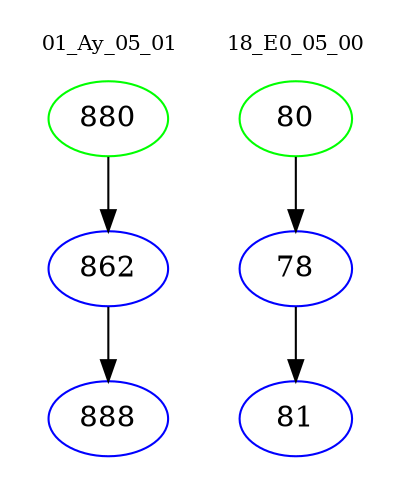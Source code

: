 digraph{
subgraph cluster_0 {
color = white
label = "01_Ay_05_01";
fontsize=10;
T0_880 [label="880", color="green"]
T0_880 -> T0_862 [color="black"]
T0_862 [label="862", color="blue"]
T0_862 -> T0_888 [color="black"]
T0_888 [label="888", color="blue"]
}
subgraph cluster_1 {
color = white
label = "18_E0_05_00";
fontsize=10;
T1_80 [label="80", color="green"]
T1_80 -> T1_78 [color="black"]
T1_78 [label="78", color="blue"]
T1_78 -> T1_81 [color="black"]
T1_81 [label="81", color="blue"]
}
}
